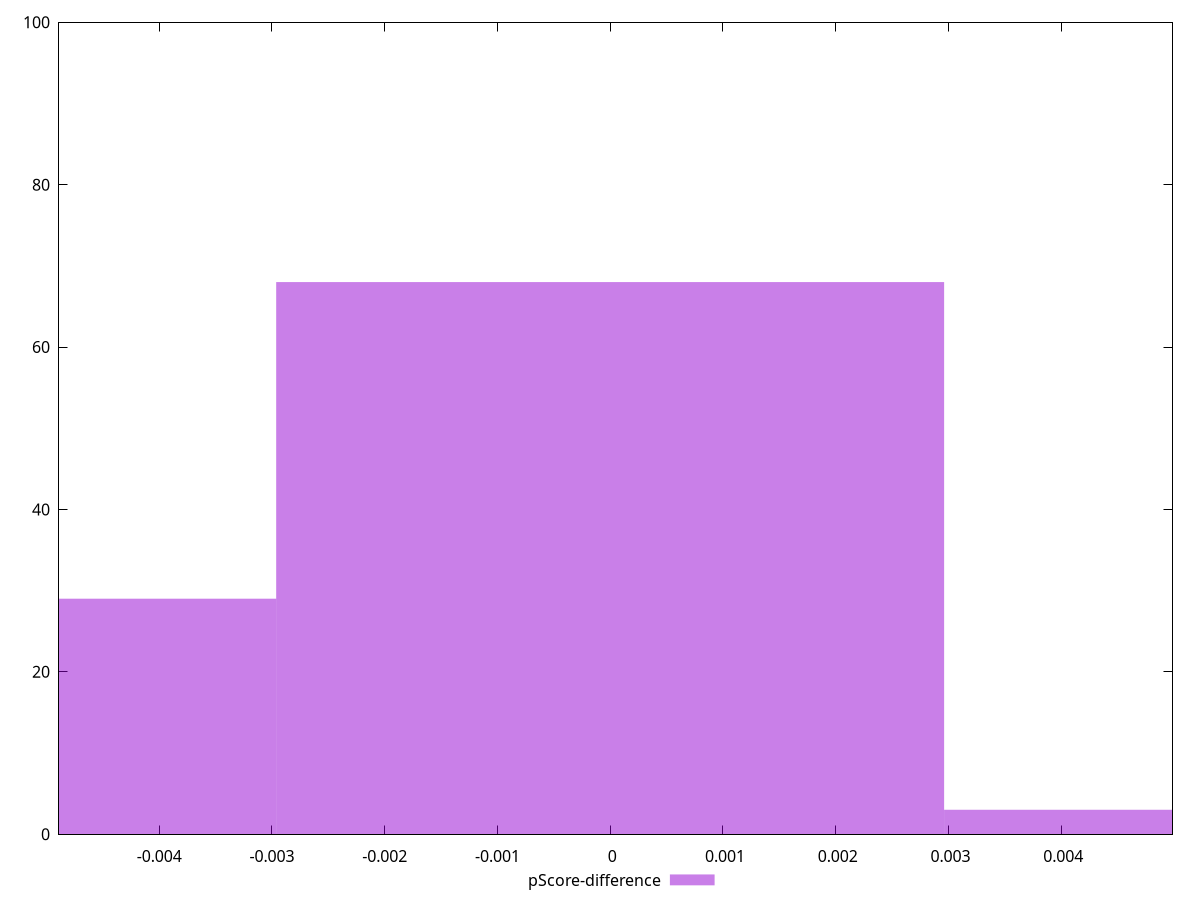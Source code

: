 reset

$pScoreDifference <<EOF
0 68
-0.005924101185425688 29
0.005924101185425688 3
EOF

set key outside below
set boxwidth 0.005924101185425688
set xrange [-0.004888325641984714:0.00498757554456436]
set yrange [0:100]
set trange [0:100]
set style fill transparent solid 0.5 noborder
set terminal svg size 640, 490 enhanced background rgb 'white'
set output "reports/report_00033_2021-03-01T14-23-16.841Z/interactive/samples/astro-inner-cached/pScore-difference/histogram.svg"

plot $pScoreDifference title "pScore-difference" with boxes

reset

